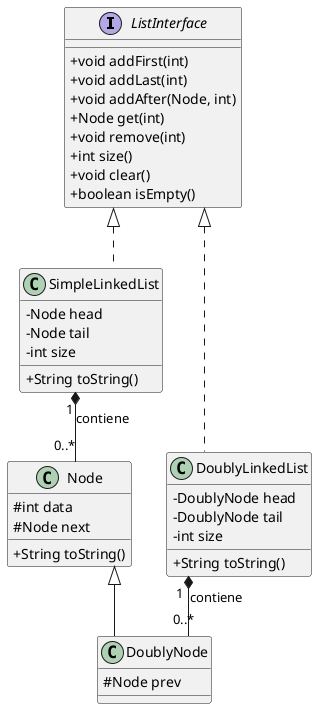 @startuml
' --- Estilo del Diagrama ---
skinparam classAttributeIconSize 0
skinparam linetype ortho

' --- Interfaz ---
interface ListInterface {
  + void addFirst(int)
  + void addLast(int)
  + void addAfter(Node, int)
  + Node get(int)
  + void remove(int)
  + int size()
  + void clear()
  + boolean isEmpty()
}

' --- Clases Base ---
class Node {
  # int data
  # Node next
  + String toString()
}

class DoublyNode extends Node {
  # Node prev
}

' --- Implementaciones de la Interfaz ---
class SimpleLinkedList implements ListInterface {
  - Node head
  - Node tail
  - int size
  + String toString()
}

class DoublyLinkedList implements ListInterface {
  - DoublyNode head
  - DoublyNode tail
  - int size
  + String toString()
}

' --- Relaciones ---
SimpleLinkedList "1" *-- "0..*" Node : contiene
DoublyLinkedList "1" *-- "0..*" DoublyNode : contiene

@enduml